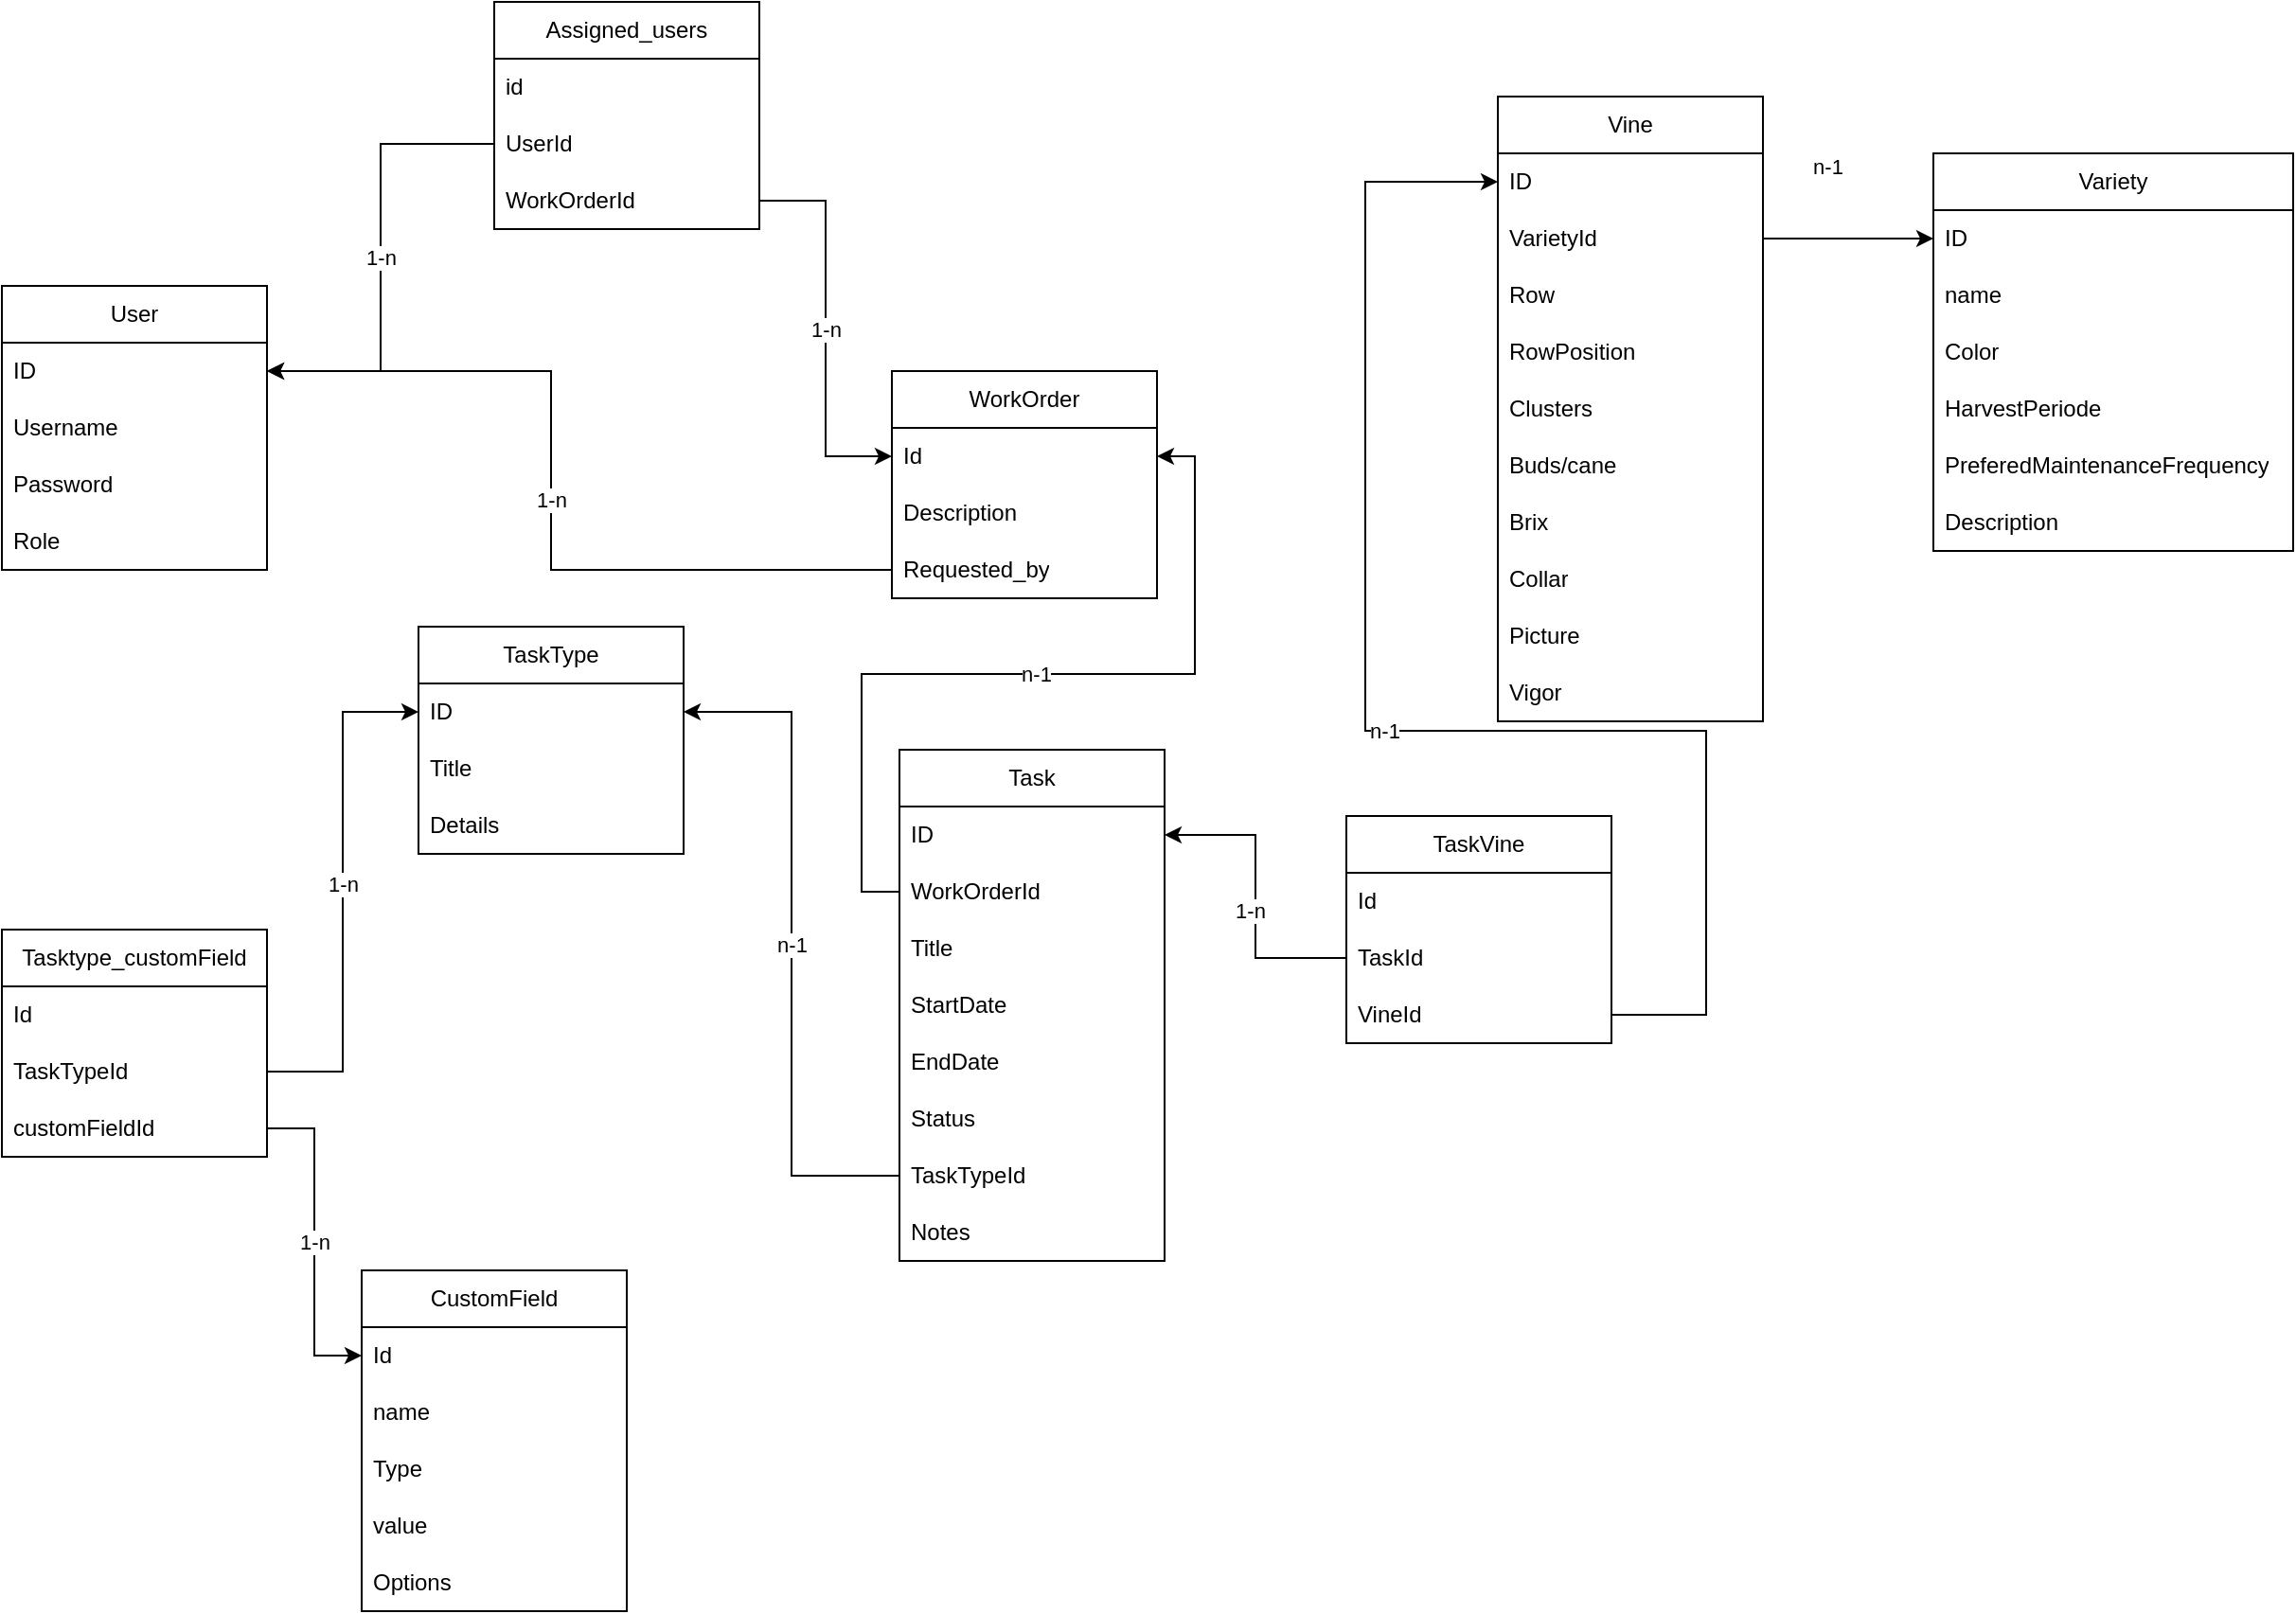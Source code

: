 <mxfile version="22.0.8" type="device">
  <diagram name="Page-1" id="3o2soDhYC2ZVS3vY7dem">
    <mxGraphModel dx="1141" dy="1100" grid="1" gridSize="10" guides="1" tooltips="1" connect="1" arrows="1" fold="1" page="1" pageScale="1" pageWidth="827" pageHeight="1169" math="0" shadow="0">
      <root>
        <mxCell id="0" />
        <mxCell id="1" parent="0" />
        <mxCell id="0JRDOK1byI7Ja8R3ddjO-1" value="Vine" style="swimlane;fontStyle=0;childLayout=stackLayout;horizontal=1;startSize=30;horizontalStack=0;resizeParent=1;resizeParentMax=0;resizeLast=0;collapsible=1;marginBottom=0;whiteSpace=wrap;html=1;" parent="1" vertex="1">
          <mxGeometry x="250" y="240" width="140" height="330" as="geometry" />
        </mxCell>
        <mxCell id="0JRDOK1byI7Ja8R3ddjO-2" value="ID" style="text;strokeColor=none;fillColor=none;align=left;verticalAlign=middle;spacingLeft=4;spacingRight=4;overflow=hidden;points=[[0,0.5],[1,0.5]];portConstraint=eastwest;rotatable=0;whiteSpace=wrap;html=1;" parent="0JRDOK1byI7Ja8R3ddjO-1" vertex="1">
          <mxGeometry y="30" width="140" height="30" as="geometry" />
        </mxCell>
        <mxCell id="0JRDOK1byI7Ja8R3ddjO-4" value="VarietyId" style="text;strokeColor=none;fillColor=none;align=left;verticalAlign=middle;spacingLeft=4;spacingRight=4;overflow=hidden;points=[[0,0.5],[1,0.5]];portConstraint=eastwest;rotatable=0;whiteSpace=wrap;html=1;" parent="0JRDOK1byI7Ja8R3ddjO-1" vertex="1">
          <mxGeometry y="60" width="140" height="30" as="geometry" />
        </mxCell>
        <mxCell id="loiIaCJNhwNoSniV5dHZ-1" value="Row" style="text;strokeColor=none;fillColor=none;align=left;verticalAlign=middle;spacingLeft=4;spacingRight=4;overflow=hidden;points=[[0,0.5],[1,0.5]];portConstraint=eastwest;rotatable=0;whiteSpace=wrap;html=1;" vertex="1" parent="0JRDOK1byI7Ja8R3ddjO-1">
          <mxGeometry y="90" width="140" height="30" as="geometry" />
        </mxCell>
        <mxCell id="loiIaCJNhwNoSniV5dHZ-2" value="RowPosition" style="text;strokeColor=none;fillColor=none;align=left;verticalAlign=middle;spacingLeft=4;spacingRight=4;overflow=hidden;points=[[0,0.5],[1,0.5]];portConstraint=eastwest;rotatable=0;whiteSpace=wrap;html=1;" vertex="1" parent="0JRDOK1byI7Ja8R3ddjO-1">
          <mxGeometry y="120" width="140" height="30" as="geometry" />
        </mxCell>
        <mxCell id="0JRDOK1byI7Ja8R3ddjO-168" value="Clusters" style="text;strokeColor=none;fillColor=none;align=left;verticalAlign=middle;spacingLeft=4;spacingRight=4;overflow=hidden;points=[[0,0.5],[1,0.5]];portConstraint=eastwest;rotatable=0;whiteSpace=wrap;html=1;" parent="0JRDOK1byI7Ja8R3ddjO-1" vertex="1">
          <mxGeometry y="150" width="140" height="30" as="geometry" />
        </mxCell>
        <mxCell id="U78rayyCY2cms9pfr1Yu-3" value="Buds/cane" style="text;strokeColor=none;fillColor=none;align=left;verticalAlign=middle;spacingLeft=4;spacingRight=4;overflow=hidden;points=[[0,0.5],[1,0.5]];portConstraint=eastwest;rotatable=0;whiteSpace=wrap;html=1;" parent="0JRDOK1byI7Ja8R3ddjO-1" vertex="1">
          <mxGeometry y="180" width="140" height="30" as="geometry" />
        </mxCell>
        <mxCell id="U78rayyCY2cms9pfr1Yu-4" value="Brix" style="text;strokeColor=none;fillColor=none;align=left;verticalAlign=middle;spacingLeft=4;spacingRight=4;overflow=hidden;points=[[0,0.5],[1,0.5]];portConstraint=eastwest;rotatable=0;whiteSpace=wrap;html=1;" parent="0JRDOK1byI7Ja8R3ddjO-1" vertex="1">
          <mxGeometry y="210" width="140" height="30" as="geometry" />
        </mxCell>
        <mxCell id="U78rayyCY2cms9pfr1Yu-5" value="Collar" style="text;strokeColor=none;fillColor=none;align=left;verticalAlign=middle;spacingLeft=4;spacingRight=4;overflow=hidden;points=[[0,0.5],[1,0.5]];portConstraint=eastwest;rotatable=0;whiteSpace=wrap;html=1;" parent="0JRDOK1byI7Ja8R3ddjO-1" vertex="1">
          <mxGeometry y="240" width="140" height="30" as="geometry" />
        </mxCell>
        <mxCell id="U78rayyCY2cms9pfr1Yu-7" value="Picture" style="text;strokeColor=none;fillColor=none;align=left;verticalAlign=middle;spacingLeft=4;spacingRight=4;overflow=hidden;points=[[0,0.5],[1,0.5]];portConstraint=eastwest;rotatable=0;whiteSpace=wrap;html=1;" parent="0JRDOK1byI7Ja8R3ddjO-1" vertex="1">
          <mxGeometry y="270" width="140" height="30" as="geometry" />
        </mxCell>
        <mxCell id="U78rayyCY2cms9pfr1Yu-2" value="Vigor" style="text;strokeColor=none;fillColor=none;align=left;verticalAlign=middle;spacingLeft=4;spacingRight=4;overflow=hidden;points=[[0,0.5],[1,0.5]];portConstraint=eastwest;rotatable=0;whiteSpace=wrap;html=1;" parent="0JRDOK1byI7Ja8R3ddjO-1" vertex="1">
          <mxGeometry y="300" width="140" height="30" as="geometry" />
        </mxCell>
        <mxCell id="0JRDOK1byI7Ja8R3ddjO-18" value="User" style="swimlane;fontStyle=0;childLayout=stackLayout;horizontal=1;startSize=30;horizontalStack=0;resizeParent=1;resizeParentMax=0;resizeLast=0;collapsible=1;marginBottom=0;whiteSpace=wrap;html=1;" parent="1" vertex="1">
          <mxGeometry x="-540" y="340" width="140" height="150" as="geometry" />
        </mxCell>
        <mxCell id="0JRDOK1byI7Ja8R3ddjO-19" value="ID" style="text;strokeColor=none;fillColor=none;align=left;verticalAlign=middle;spacingLeft=4;spacingRight=4;overflow=hidden;points=[[0,0.5],[1,0.5]];portConstraint=eastwest;rotatable=0;whiteSpace=wrap;html=1;" parent="0JRDOK1byI7Ja8R3ddjO-18" vertex="1">
          <mxGeometry y="30" width="140" height="30" as="geometry" />
        </mxCell>
        <mxCell id="0JRDOK1byI7Ja8R3ddjO-20" value="Username" style="text;strokeColor=none;fillColor=none;align=left;verticalAlign=middle;spacingLeft=4;spacingRight=4;overflow=hidden;points=[[0,0.5],[1,0.5]];portConstraint=eastwest;rotatable=0;whiteSpace=wrap;html=1;" parent="0JRDOK1byI7Ja8R3ddjO-18" vertex="1">
          <mxGeometry y="60" width="140" height="30" as="geometry" />
        </mxCell>
        <mxCell id="0JRDOK1byI7Ja8R3ddjO-21" value="Password" style="text;strokeColor=none;fillColor=none;align=left;verticalAlign=middle;spacingLeft=4;spacingRight=4;overflow=hidden;points=[[0,0.5],[1,0.5]];portConstraint=eastwest;rotatable=0;whiteSpace=wrap;html=1;" parent="0JRDOK1byI7Ja8R3ddjO-18" vertex="1">
          <mxGeometry y="90" width="140" height="30" as="geometry" />
        </mxCell>
        <mxCell id="0JRDOK1byI7Ja8R3ddjO-22" value="Role" style="text;strokeColor=none;fillColor=none;align=left;verticalAlign=middle;spacingLeft=4;spacingRight=4;overflow=hidden;points=[[0,0.5],[1,0.5]];portConstraint=eastwest;rotatable=0;whiteSpace=wrap;html=1;" parent="0JRDOK1byI7Ja8R3ddjO-18" vertex="1">
          <mxGeometry y="120" width="140" height="30" as="geometry" />
        </mxCell>
        <mxCell id="0JRDOK1byI7Ja8R3ddjO-42" value="Task" style="swimlane;fontStyle=0;childLayout=stackLayout;horizontal=1;startSize=30;horizontalStack=0;resizeParent=1;resizeParentMax=0;resizeLast=0;collapsible=1;marginBottom=0;whiteSpace=wrap;html=1;" parent="1" vertex="1">
          <mxGeometry x="-66" y="585" width="140" height="270" as="geometry" />
        </mxCell>
        <mxCell id="0JRDOK1byI7Ja8R3ddjO-43" value="ID" style="text;strokeColor=none;fillColor=none;align=left;verticalAlign=middle;spacingLeft=4;spacingRight=4;overflow=hidden;points=[[0,0.5],[1,0.5]];portConstraint=eastwest;rotatable=0;whiteSpace=wrap;html=1;" parent="0JRDOK1byI7Ja8R3ddjO-42" vertex="1">
          <mxGeometry y="30" width="140" height="30" as="geometry" />
        </mxCell>
        <mxCell id="0JRDOK1byI7Ja8R3ddjO-115" value="WorkOrderId" style="text;strokeColor=none;fillColor=none;align=left;verticalAlign=middle;spacingLeft=4;spacingRight=4;overflow=hidden;points=[[0,0.5],[1,0.5]];portConstraint=eastwest;rotatable=0;whiteSpace=wrap;html=1;" parent="0JRDOK1byI7Ja8R3ddjO-42" vertex="1">
          <mxGeometry y="60" width="140" height="30" as="geometry" />
        </mxCell>
        <mxCell id="0JRDOK1byI7Ja8R3ddjO-44" value="Title" style="text;strokeColor=none;fillColor=none;align=left;verticalAlign=middle;spacingLeft=4;spacingRight=4;overflow=hidden;points=[[0,0.5],[1,0.5]];portConstraint=eastwest;rotatable=0;whiteSpace=wrap;html=1;" parent="0JRDOK1byI7Ja8R3ddjO-42" vertex="1">
          <mxGeometry y="90" width="140" height="30" as="geometry" />
        </mxCell>
        <mxCell id="0JRDOK1byI7Ja8R3ddjO-108" value="StartDate" style="text;strokeColor=none;fillColor=none;align=left;verticalAlign=middle;spacingLeft=4;spacingRight=4;overflow=hidden;points=[[0,0.5],[1,0.5]];portConstraint=eastwest;rotatable=0;whiteSpace=wrap;html=1;" parent="0JRDOK1byI7Ja8R3ddjO-42" vertex="1">
          <mxGeometry y="120" width="140" height="30" as="geometry" />
        </mxCell>
        <mxCell id="0JRDOK1byI7Ja8R3ddjO-109" value="EndDate" style="text;strokeColor=none;fillColor=none;align=left;verticalAlign=middle;spacingLeft=4;spacingRight=4;overflow=hidden;points=[[0,0.5],[1,0.5]];portConstraint=eastwest;rotatable=0;whiteSpace=wrap;html=1;" parent="0JRDOK1byI7Ja8R3ddjO-42" vertex="1">
          <mxGeometry y="150" width="140" height="30" as="geometry" />
        </mxCell>
        <mxCell id="0JRDOK1byI7Ja8R3ddjO-110" value="Status" style="text;strokeColor=none;fillColor=none;align=left;verticalAlign=middle;spacingLeft=4;spacingRight=4;overflow=hidden;points=[[0,0.5],[1,0.5]];portConstraint=eastwest;rotatable=0;whiteSpace=wrap;html=1;" parent="0JRDOK1byI7Ja8R3ddjO-42" vertex="1">
          <mxGeometry y="180" width="140" height="30" as="geometry" />
        </mxCell>
        <mxCell id="0JRDOK1byI7Ja8R3ddjO-54" value="TaskTypeId" style="text;strokeColor=none;fillColor=none;align=left;verticalAlign=middle;spacingLeft=4;spacingRight=4;overflow=hidden;points=[[0,0.5],[1,0.5]];portConstraint=eastwest;rotatable=0;whiteSpace=wrap;html=1;" parent="0JRDOK1byI7Ja8R3ddjO-42" vertex="1">
          <mxGeometry y="210" width="140" height="30" as="geometry" />
        </mxCell>
        <mxCell id="0JRDOK1byI7Ja8R3ddjO-53" value="Notes" style="text;strokeColor=none;fillColor=none;align=left;verticalAlign=middle;spacingLeft=4;spacingRight=4;overflow=hidden;points=[[0,0.5],[1,0.5]];portConstraint=eastwest;rotatable=0;whiteSpace=wrap;html=1;" parent="0JRDOK1byI7Ja8R3ddjO-42" vertex="1">
          <mxGeometry y="240" width="140" height="30" as="geometry" />
        </mxCell>
        <mxCell id="0JRDOK1byI7Ja8R3ddjO-47" value="WorkOrder" style="swimlane;fontStyle=0;childLayout=stackLayout;horizontal=1;startSize=30;horizontalStack=0;resizeParent=1;resizeParentMax=0;resizeLast=0;collapsible=1;marginBottom=0;whiteSpace=wrap;html=1;" parent="1" vertex="1">
          <mxGeometry x="-70" y="385" width="140" height="120" as="geometry" />
        </mxCell>
        <mxCell id="0JRDOK1byI7Ja8R3ddjO-48" value="Id" style="text;strokeColor=none;fillColor=none;align=left;verticalAlign=middle;spacingLeft=4;spacingRight=4;overflow=hidden;points=[[0,0.5],[1,0.5]];portConstraint=eastwest;rotatable=0;whiteSpace=wrap;html=1;" parent="0JRDOK1byI7Ja8R3ddjO-47" vertex="1">
          <mxGeometry y="30" width="140" height="30" as="geometry" />
        </mxCell>
        <mxCell id="0JRDOK1byI7Ja8R3ddjO-134" value="Description" style="text;strokeColor=none;fillColor=none;align=left;verticalAlign=middle;spacingLeft=4;spacingRight=4;overflow=hidden;points=[[0,0.5],[1,0.5]];portConstraint=eastwest;rotatable=0;whiteSpace=wrap;html=1;" parent="0JRDOK1byI7Ja8R3ddjO-47" vertex="1">
          <mxGeometry y="60" width="140" height="30" as="geometry" />
        </mxCell>
        <mxCell id="0JRDOK1byI7Ja8R3ddjO-139" value="Requested_by" style="text;strokeColor=none;fillColor=none;align=left;verticalAlign=middle;spacingLeft=4;spacingRight=4;overflow=hidden;points=[[0,0.5],[1,0.5]];portConstraint=eastwest;rotatable=0;whiteSpace=wrap;html=1;" parent="0JRDOK1byI7Ja8R3ddjO-47" vertex="1">
          <mxGeometry y="90" width="140" height="30" as="geometry" />
        </mxCell>
        <mxCell id="0JRDOK1byI7Ja8R3ddjO-75" value="TaskType" style="swimlane;fontStyle=0;childLayout=stackLayout;horizontal=1;startSize=30;horizontalStack=0;resizeParent=1;resizeParentMax=0;resizeLast=0;collapsible=1;marginBottom=0;whiteSpace=wrap;html=1;" parent="1" vertex="1">
          <mxGeometry x="-320" y="520" width="140" height="120" as="geometry" />
        </mxCell>
        <mxCell id="0JRDOK1byI7Ja8R3ddjO-76" value="ID" style="text;strokeColor=none;fillColor=none;align=left;verticalAlign=middle;spacingLeft=4;spacingRight=4;overflow=hidden;points=[[0,0.5],[1,0.5]];portConstraint=eastwest;rotatable=0;whiteSpace=wrap;html=1;" parent="0JRDOK1byI7Ja8R3ddjO-75" vertex="1">
          <mxGeometry y="30" width="140" height="30" as="geometry" />
        </mxCell>
        <mxCell id="0JRDOK1byI7Ja8R3ddjO-77" value="Title" style="text;strokeColor=none;fillColor=none;align=left;verticalAlign=middle;spacingLeft=4;spacingRight=4;overflow=hidden;points=[[0,0.5],[1,0.5]];portConstraint=eastwest;rotatable=0;whiteSpace=wrap;html=1;" parent="0JRDOK1byI7Ja8R3ddjO-75" vertex="1">
          <mxGeometry y="60" width="140" height="30" as="geometry" />
        </mxCell>
        <mxCell id="0JRDOK1byI7Ja8R3ddjO-79" value="Details" style="text;strokeColor=none;fillColor=none;align=left;verticalAlign=middle;spacingLeft=4;spacingRight=4;overflow=hidden;points=[[0,0.5],[1,0.5]];portConstraint=eastwest;rotatable=0;whiteSpace=wrap;html=1;" parent="0JRDOK1byI7Ja8R3ddjO-75" vertex="1">
          <mxGeometry y="90" width="140" height="30" as="geometry" />
        </mxCell>
        <mxCell id="0JRDOK1byI7Ja8R3ddjO-81" value="n-1" style="edgeStyle=orthogonalEdgeStyle;rounded=0;orthogonalLoop=1;jettySize=auto;html=1;entryX=1;entryY=0.5;entryDx=0;entryDy=0;" parent="1" source="0JRDOK1byI7Ja8R3ddjO-54" target="0JRDOK1byI7Ja8R3ddjO-76" edge="1">
          <mxGeometry relative="1" as="geometry" />
        </mxCell>
        <mxCell id="0JRDOK1byI7Ja8R3ddjO-103" value="CustomField" style="swimlane;fontStyle=0;childLayout=stackLayout;horizontal=1;startSize=30;horizontalStack=0;resizeParent=1;resizeParentMax=0;resizeLast=0;collapsible=1;marginBottom=0;whiteSpace=wrap;html=1;" parent="1" vertex="1">
          <mxGeometry x="-350" y="860" width="140" height="180" as="geometry" />
        </mxCell>
        <mxCell id="0JRDOK1byI7Ja8R3ddjO-104" value="Id" style="text;strokeColor=none;fillColor=none;align=left;verticalAlign=middle;spacingLeft=4;spacingRight=4;overflow=hidden;points=[[0,0.5],[1,0.5]];portConstraint=eastwest;rotatable=0;whiteSpace=wrap;html=1;" parent="0JRDOK1byI7Ja8R3ddjO-103" vertex="1">
          <mxGeometry y="30" width="140" height="30" as="geometry" />
        </mxCell>
        <mxCell id="0JRDOK1byI7Ja8R3ddjO-105" value="name" style="text;strokeColor=none;fillColor=none;align=left;verticalAlign=middle;spacingLeft=4;spacingRight=4;overflow=hidden;points=[[0,0.5],[1,0.5]];portConstraint=eastwest;rotatable=0;whiteSpace=wrap;html=1;" parent="0JRDOK1byI7Ja8R3ddjO-103" vertex="1">
          <mxGeometry y="60" width="140" height="30" as="geometry" />
        </mxCell>
        <mxCell id="0JRDOK1byI7Ja8R3ddjO-151" value="Type" style="text;strokeColor=none;fillColor=none;align=left;verticalAlign=middle;spacingLeft=4;spacingRight=4;overflow=hidden;points=[[0,0.5],[1,0.5]];portConstraint=eastwest;rotatable=0;whiteSpace=wrap;html=1;" parent="0JRDOK1byI7Ja8R3ddjO-103" vertex="1">
          <mxGeometry y="90" width="140" height="30" as="geometry" />
        </mxCell>
        <mxCell id="0JRDOK1byI7Ja8R3ddjO-106" value="value" style="text;strokeColor=none;fillColor=none;align=left;verticalAlign=middle;spacingLeft=4;spacingRight=4;overflow=hidden;points=[[0,0.5],[1,0.5]];portConstraint=eastwest;rotatable=0;whiteSpace=wrap;html=1;" parent="0JRDOK1byI7Ja8R3ddjO-103" vertex="1">
          <mxGeometry y="120" width="140" height="30" as="geometry" />
        </mxCell>
        <mxCell id="0JRDOK1byI7Ja8R3ddjO-107" value="Options" style="text;strokeColor=none;fillColor=none;align=left;verticalAlign=middle;spacingLeft=4;spacingRight=4;overflow=hidden;points=[[0,0.5],[1,0.5]];portConstraint=eastwest;rotatable=0;whiteSpace=wrap;html=1;" parent="0JRDOK1byI7Ja8R3ddjO-103" vertex="1">
          <mxGeometry y="150" width="140" height="30" as="geometry" />
        </mxCell>
        <mxCell id="0JRDOK1byI7Ja8R3ddjO-116" style="edgeStyle=orthogonalEdgeStyle;rounded=0;orthogonalLoop=1;jettySize=auto;html=1;entryX=1;entryY=0.5;entryDx=0;entryDy=0;" parent="1" source="0JRDOK1byI7Ja8R3ddjO-115" target="0JRDOK1byI7Ja8R3ddjO-48" edge="1">
          <mxGeometry relative="1" as="geometry" />
        </mxCell>
        <mxCell id="0JRDOK1byI7Ja8R3ddjO-117" value="n-1" style="edgeLabel;html=1;align=center;verticalAlign=middle;resizable=0;points=[];" parent="0JRDOK1byI7Ja8R3ddjO-116" vertex="1" connectable="0">
          <mxGeometry x="0.019" relative="1" as="geometry">
            <mxPoint as="offset" />
          </mxGeometry>
        </mxCell>
        <mxCell id="0JRDOK1byI7Ja8R3ddjO-118" value="TaskVine" style="swimlane;fontStyle=0;childLayout=stackLayout;horizontal=1;startSize=30;horizontalStack=0;resizeParent=1;resizeParentMax=0;resizeLast=0;collapsible=1;marginBottom=0;whiteSpace=wrap;html=1;" parent="1" vertex="1">
          <mxGeometry x="170" y="620" width="140" height="120" as="geometry" />
        </mxCell>
        <mxCell id="0JRDOK1byI7Ja8R3ddjO-119" value="Id" style="text;strokeColor=none;fillColor=none;align=left;verticalAlign=middle;spacingLeft=4;spacingRight=4;overflow=hidden;points=[[0,0.5],[1,0.5]];portConstraint=eastwest;rotatable=0;whiteSpace=wrap;html=1;" parent="0JRDOK1byI7Ja8R3ddjO-118" vertex="1">
          <mxGeometry y="30" width="140" height="30" as="geometry" />
        </mxCell>
        <mxCell id="0JRDOK1byI7Ja8R3ddjO-120" value="TaskId" style="text;strokeColor=none;fillColor=none;align=left;verticalAlign=middle;spacingLeft=4;spacingRight=4;overflow=hidden;points=[[0,0.5],[1,0.5]];portConstraint=eastwest;rotatable=0;whiteSpace=wrap;html=1;" parent="0JRDOK1byI7Ja8R3ddjO-118" vertex="1">
          <mxGeometry y="60" width="140" height="30" as="geometry" />
        </mxCell>
        <mxCell id="0JRDOK1byI7Ja8R3ddjO-121" value="VineId" style="text;strokeColor=none;fillColor=none;align=left;verticalAlign=middle;spacingLeft=4;spacingRight=4;overflow=hidden;points=[[0,0.5],[1,0.5]];portConstraint=eastwest;rotatable=0;whiteSpace=wrap;html=1;" parent="0JRDOK1byI7Ja8R3ddjO-118" vertex="1">
          <mxGeometry y="90" width="140" height="30" as="geometry" />
        </mxCell>
        <mxCell id="0JRDOK1byI7Ja8R3ddjO-122" value="n-1" style="edgeStyle=orthogonalEdgeStyle;rounded=0;orthogonalLoop=1;jettySize=auto;html=1;exitX=1;exitY=0.5;exitDx=0;exitDy=0;entryX=0;entryY=0.5;entryDx=0;entryDy=0;" parent="1" source="0JRDOK1byI7Ja8R3ddjO-121" target="0JRDOK1byI7Ja8R3ddjO-2" edge="1">
          <mxGeometry relative="1" as="geometry">
            <Array as="points">
              <mxPoint x="360" y="725" />
              <mxPoint x="360" y="575" />
              <mxPoint x="180" y="575" />
              <mxPoint x="180" y="285" />
            </Array>
            <mxPoint x="170" y="290" as="targetPoint" />
          </mxGeometry>
        </mxCell>
        <mxCell id="0JRDOK1byI7Ja8R3ddjO-123" style="edgeStyle=orthogonalEdgeStyle;rounded=0;orthogonalLoop=1;jettySize=auto;html=1;entryX=1;entryY=0.5;entryDx=0;entryDy=0;" parent="1" source="0JRDOK1byI7Ja8R3ddjO-120" target="0JRDOK1byI7Ja8R3ddjO-43" edge="1">
          <mxGeometry relative="1" as="geometry" />
        </mxCell>
        <mxCell id="0JRDOK1byI7Ja8R3ddjO-124" value="1-n" style="edgeLabel;html=1;align=center;verticalAlign=middle;resizable=0;points=[];" parent="0JRDOK1byI7Ja8R3ddjO-123" vertex="1" connectable="0">
          <mxGeometry x="-0.089" y="3" relative="1" as="geometry">
            <mxPoint as="offset" />
          </mxGeometry>
        </mxCell>
        <mxCell id="0JRDOK1byI7Ja8R3ddjO-127" value="Assigned_users" style="swimlane;fontStyle=0;childLayout=stackLayout;horizontal=1;startSize=30;horizontalStack=0;resizeParent=1;resizeParentMax=0;resizeLast=0;collapsible=1;marginBottom=0;whiteSpace=wrap;html=1;" parent="1" vertex="1">
          <mxGeometry x="-280" y="190" width="140" height="120" as="geometry" />
        </mxCell>
        <mxCell id="0JRDOK1byI7Ja8R3ddjO-128" value="id" style="text;strokeColor=none;fillColor=none;align=left;verticalAlign=middle;spacingLeft=4;spacingRight=4;overflow=hidden;points=[[0,0.5],[1,0.5]];portConstraint=eastwest;rotatable=0;whiteSpace=wrap;html=1;" parent="0JRDOK1byI7Ja8R3ddjO-127" vertex="1">
          <mxGeometry y="30" width="140" height="30" as="geometry" />
        </mxCell>
        <mxCell id="0JRDOK1byI7Ja8R3ddjO-129" value="UserId" style="text;strokeColor=none;fillColor=none;align=left;verticalAlign=middle;spacingLeft=4;spacingRight=4;overflow=hidden;points=[[0,0.5],[1,0.5]];portConstraint=eastwest;rotatable=0;whiteSpace=wrap;html=1;" parent="0JRDOK1byI7Ja8R3ddjO-127" vertex="1">
          <mxGeometry y="60" width="140" height="30" as="geometry" />
        </mxCell>
        <mxCell id="0JRDOK1byI7Ja8R3ddjO-130" value="WorkOrderId" style="text;strokeColor=none;fillColor=none;align=left;verticalAlign=middle;spacingLeft=4;spacingRight=4;overflow=hidden;points=[[0,0.5],[1,0.5]];portConstraint=eastwest;rotatable=0;whiteSpace=wrap;html=1;" parent="0JRDOK1byI7Ja8R3ddjO-127" vertex="1">
          <mxGeometry y="90" width="140" height="30" as="geometry" />
        </mxCell>
        <mxCell id="0JRDOK1byI7Ja8R3ddjO-132" value="1-n" style="edgeStyle=orthogonalEdgeStyle;rounded=0;orthogonalLoop=1;jettySize=auto;html=1;entryX=1;entryY=0.5;entryDx=0;entryDy=0;" parent="1" source="0JRDOK1byI7Ja8R3ddjO-129" target="0JRDOK1byI7Ja8R3ddjO-19" edge="1">
          <mxGeometry relative="1" as="geometry" />
        </mxCell>
        <mxCell id="0JRDOK1byI7Ja8R3ddjO-133" value="1-n" style="edgeStyle=orthogonalEdgeStyle;rounded=0;orthogonalLoop=1;jettySize=auto;html=1;entryX=0;entryY=0.5;entryDx=0;entryDy=0;" parent="1" source="0JRDOK1byI7Ja8R3ddjO-130" target="0JRDOK1byI7Ja8R3ddjO-48" edge="1">
          <mxGeometry relative="1" as="geometry" />
        </mxCell>
        <mxCell id="0JRDOK1byI7Ja8R3ddjO-140" value="1-n" style="edgeStyle=orthogonalEdgeStyle;rounded=0;orthogonalLoop=1;jettySize=auto;html=1;entryX=1;entryY=0.5;entryDx=0;entryDy=0;exitX=0;exitY=0.5;exitDx=0;exitDy=0;" parent="1" source="0JRDOK1byI7Ja8R3ddjO-139" target="0JRDOK1byI7Ja8R3ddjO-19" edge="1">
          <mxGeometry relative="1" as="geometry">
            <Array as="points">
              <mxPoint x="-250" y="490" />
              <mxPoint x="-250" y="385" />
            </Array>
          </mxGeometry>
        </mxCell>
        <mxCell id="0JRDOK1byI7Ja8R3ddjO-153" value="Tasktype_customField" style="swimlane;fontStyle=0;childLayout=stackLayout;horizontal=1;startSize=30;horizontalStack=0;resizeParent=1;resizeParentMax=0;resizeLast=0;collapsible=1;marginBottom=0;whiteSpace=wrap;html=1;" parent="1" vertex="1">
          <mxGeometry x="-540" y="680" width="140" height="120" as="geometry" />
        </mxCell>
        <mxCell id="0JRDOK1byI7Ja8R3ddjO-154" value="Id" style="text;strokeColor=none;fillColor=none;align=left;verticalAlign=middle;spacingLeft=4;spacingRight=4;overflow=hidden;points=[[0,0.5],[1,0.5]];portConstraint=eastwest;rotatable=0;whiteSpace=wrap;html=1;" parent="0JRDOK1byI7Ja8R3ddjO-153" vertex="1">
          <mxGeometry y="30" width="140" height="30" as="geometry" />
        </mxCell>
        <mxCell id="0JRDOK1byI7Ja8R3ddjO-156" value="TaskTypeId" style="text;strokeColor=none;fillColor=none;align=left;verticalAlign=middle;spacingLeft=4;spacingRight=4;overflow=hidden;points=[[0,0.5],[1,0.5]];portConstraint=eastwest;rotatable=0;whiteSpace=wrap;html=1;" parent="0JRDOK1byI7Ja8R3ddjO-153" vertex="1">
          <mxGeometry y="60" width="140" height="30" as="geometry" />
        </mxCell>
        <mxCell id="0JRDOK1byI7Ja8R3ddjO-155" value="customFieldId" style="text;strokeColor=none;fillColor=none;align=left;verticalAlign=middle;spacingLeft=4;spacingRight=4;overflow=hidden;points=[[0,0.5],[1,0.5]];portConstraint=eastwest;rotatable=0;whiteSpace=wrap;html=1;" parent="0JRDOK1byI7Ja8R3ddjO-153" vertex="1">
          <mxGeometry y="90" width="140" height="30" as="geometry" />
        </mxCell>
        <mxCell id="0JRDOK1byI7Ja8R3ddjO-159" value="1-n" style="edgeStyle=orthogonalEdgeStyle;rounded=0;orthogonalLoop=1;jettySize=auto;html=1;entryX=0;entryY=0.5;entryDx=0;entryDy=0;" parent="1" source="0JRDOK1byI7Ja8R3ddjO-155" target="0JRDOK1byI7Ja8R3ddjO-104" edge="1">
          <mxGeometry relative="1" as="geometry" />
        </mxCell>
        <mxCell id="0JRDOK1byI7Ja8R3ddjO-160" style="edgeStyle=orthogonalEdgeStyle;rounded=0;orthogonalLoop=1;jettySize=auto;html=1;entryX=0;entryY=0.5;entryDx=0;entryDy=0;" parent="1" source="0JRDOK1byI7Ja8R3ddjO-156" target="0JRDOK1byI7Ja8R3ddjO-76" edge="1">
          <mxGeometry relative="1" as="geometry" />
        </mxCell>
        <mxCell id="0JRDOK1byI7Ja8R3ddjO-161" value="1-n" style="edgeLabel;html=1;align=center;verticalAlign=middle;resizable=0;points=[];" parent="0JRDOK1byI7Ja8R3ddjO-160" vertex="1" connectable="0">
          <mxGeometry x="0.03" relative="1" as="geometry">
            <mxPoint as="offset" />
          </mxGeometry>
        </mxCell>
        <mxCell id="0JRDOK1byI7Ja8R3ddjO-162" value="Variety" style="swimlane;fontStyle=0;childLayout=stackLayout;horizontal=1;startSize=30;horizontalStack=0;resizeParent=1;resizeParentMax=0;resizeLast=0;collapsible=1;marginBottom=0;whiteSpace=wrap;html=1;" parent="1" vertex="1">
          <mxGeometry x="480" y="270" width="190" height="210" as="geometry" />
        </mxCell>
        <mxCell id="0JRDOK1byI7Ja8R3ddjO-163" value="ID" style="text;strokeColor=none;fillColor=none;align=left;verticalAlign=middle;spacingLeft=4;spacingRight=4;overflow=hidden;points=[[0,0.5],[1,0.5]];portConstraint=eastwest;rotatable=0;whiteSpace=wrap;html=1;" parent="0JRDOK1byI7Ja8R3ddjO-162" vertex="1">
          <mxGeometry y="30" width="190" height="30" as="geometry" />
        </mxCell>
        <mxCell id="0JRDOK1byI7Ja8R3ddjO-164" value="name" style="text;strokeColor=none;fillColor=none;align=left;verticalAlign=middle;spacingLeft=4;spacingRight=4;overflow=hidden;points=[[0,0.5],[1,0.5]];portConstraint=eastwest;rotatable=0;whiteSpace=wrap;html=1;" parent="0JRDOK1byI7Ja8R3ddjO-162" vertex="1">
          <mxGeometry y="60" width="190" height="30" as="geometry" />
        </mxCell>
        <mxCell id="U78rayyCY2cms9pfr1Yu-1" value="Color" style="text;strokeColor=none;fillColor=none;align=left;verticalAlign=middle;spacingLeft=4;spacingRight=4;overflow=hidden;points=[[0,0.5],[1,0.5]];portConstraint=eastwest;rotatable=0;whiteSpace=wrap;html=1;" parent="0JRDOK1byI7Ja8R3ddjO-162" vertex="1">
          <mxGeometry y="90" width="190" height="30" as="geometry" />
        </mxCell>
        <mxCell id="0JRDOK1byI7Ja8R3ddjO-170" value="HarvestPeriode" style="text;strokeColor=none;fillColor=none;align=left;verticalAlign=middle;spacingLeft=4;spacingRight=4;overflow=hidden;points=[[0,0.5],[1,0.5]];portConstraint=eastwest;rotatable=0;whiteSpace=wrap;html=1;" parent="0JRDOK1byI7Ja8R3ddjO-162" vertex="1">
          <mxGeometry y="120" width="190" height="30" as="geometry" />
        </mxCell>
        <mxCell id="0JRDOK1byI7Ja8R3ddjO-171" value="PreferedMaintenanceFrequency" style="text;strokeColor=none;fillColor=none;align=left;verticalAlign=middle;spacingLeft=4;spacingRight=4;overflow=hidden;points=[[0,0.5],[1,0.5]];portConstraint=eastwest;rotatable=0;whiteSpace=wrap;html=1;" parent="0JRDOK1byI7Ja8R3ddjO-162" vertex="1">
          <mxGeometry y="150" width="190" height="30" as="geometry" />
        </mxCell>
        <mxCell id="0JRDOK1byI7Ja8R3ddjO-165" value="Description" style="text;strokeColor=none;fillColor=none;align=left;verticalAlign=middle;spacingLeft=4;spacingRight=4;overflow=hidden;points=[[0,0.5],[1,0.5]];portConstraint=eastwest;rotatable=0;whiteSpace=wrap;html=1;" parent="0JRDOK1byI7Ja8R3ddjO-162" vertex="1">
          <mxGeometry y="180" width="190" height="30" as="geometry" />
        </mxCell>
        <mxCell id="0JRDOK1byI7Ja8R3ddjO-166" style="edgeStyle=orthogonalEdgeStyle;rounded=0;orthogonalLoop=1;jettySize=auto;html=1;entryX=0;entryY=0.5;entryDx=0;entryDy=0;" parent="1" source="0JRDOK1byI7Ja8R3ddjO-4" target="0JRDOK1byI7Ja8R3ddjO-163" edge="1">
          <mxGeometry relative="1" as="geometry" />
        </mxCell>
        <mxCell id="0JRDOK1byI7Ja8R3ddjO-167" value="n-1" style="edgeLabel;html=1;align=center;verticalAlign=middle;resizable=0;points=[];" parent="0JRDOK1byI7Ja8R3ddjO-166" vertex="1" connectable="0">
          <mxGeometry x="-0.243" y="-1" relative="1" as="geometry">
            <mxPoint y="-39" as="offset" />
          </mxGeometry>
        </mxCell>
      </root>
    </mxGraphModel>
  </diagram>
</mxfile>
